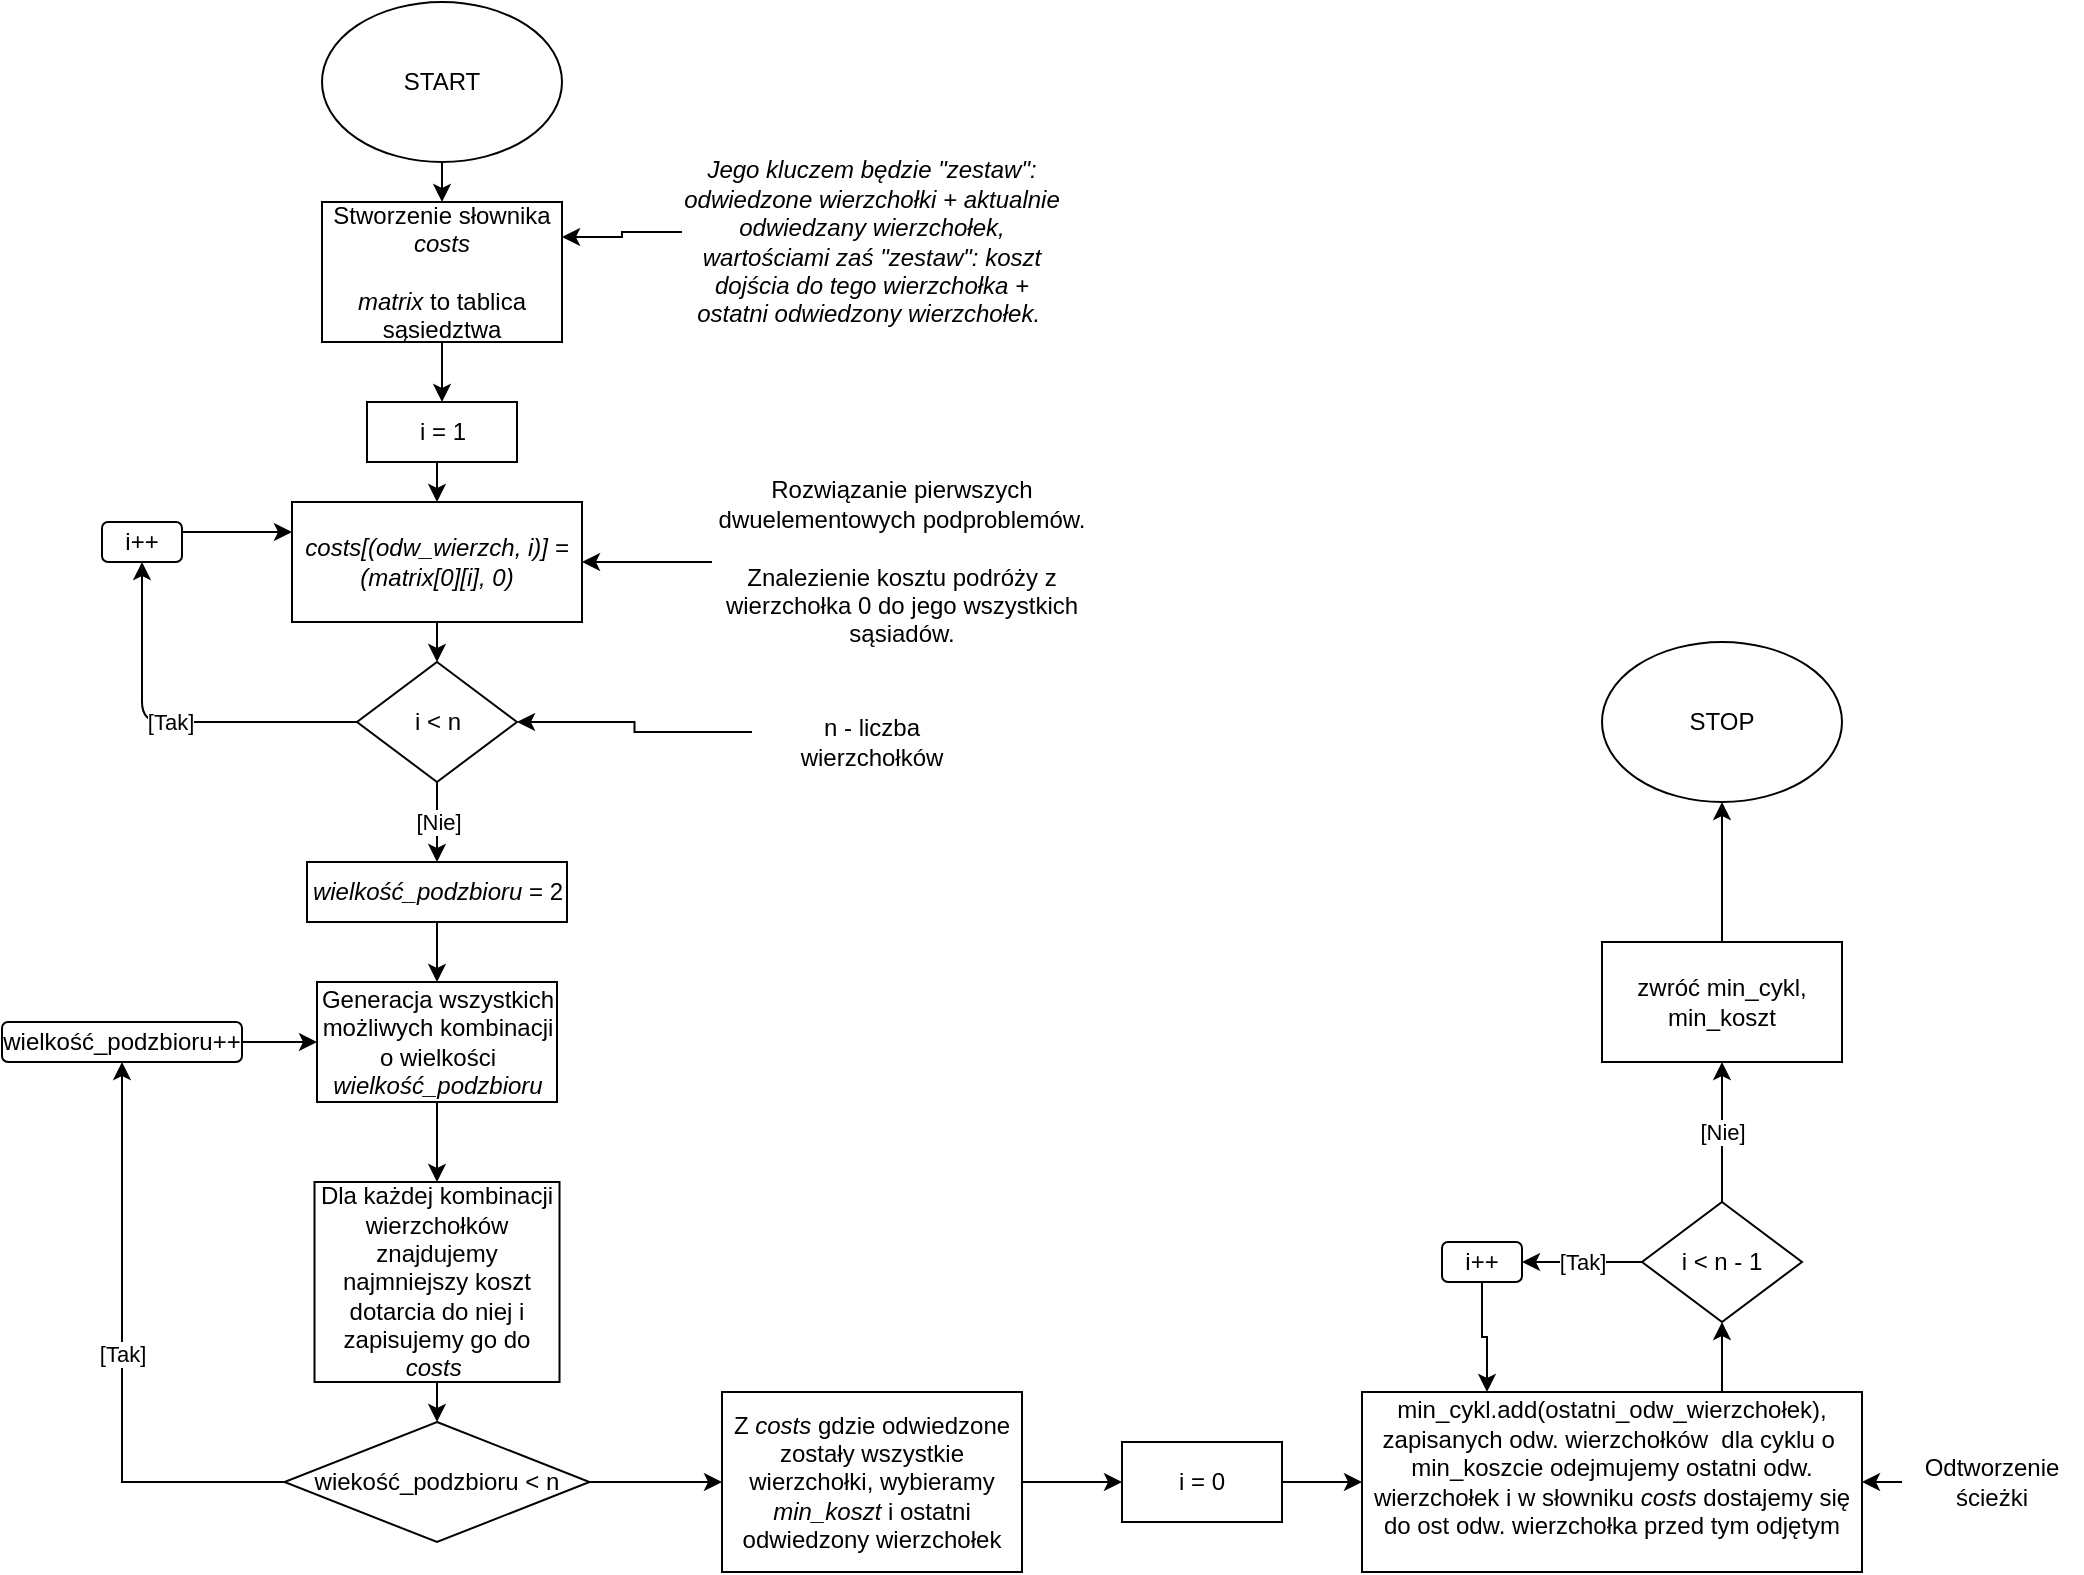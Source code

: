 <mxfile version="14.7.3" type="device"><diagram id="rjA_V-ZybO3e8d36XLGi" name="Page-1"><mxGraphModel dx="1021" dy="1056" grid="1" gridSize="10" guides="1" tooltips="1" connect="1" arrows="1" fold="1" page="1" pageScale="1" pageWidth="850" pageHeight="1100" math="0" shadow="0"><root><mxCell id="0"/><mxCell id="1" parent="0"/><mxCell id="R3tRxR6Lgm-se-8TlGIl-1" value="START" style="ellipse;whiteSpace=wrap;html=1;" vertex="1" parent="1"><mxGeometry x="300" y="50" width="120" height="80" as="geometry"/></mxCell><mxCell id="R3tRxR6Lgm-se-8TlGIl-12" style="edgeStyle=orthogonalEdgeStyle;rounded=0;orthogonalLoop=1;jettySize=auto;html=1;exitX=0.5;exitY=1;exitDx=0;exitDy=0;entryX=0.5;entryY=0;entryDx=0;entryDy=0;" edge="1" parent="1" source="R3tRxR6Lgm-se-8TlGIl-2" target="R3tRxR6Lgm-se-8TlGIl-4"><mxGeometry relative="1" as="geometry"/></mxCell><mxCell id="R3tRxR6Lgm-se-8TlGIl-2" value="Stworzenie słownika &lt;i&gt;costs&lt;br&gt;&lt;br&gt;matrix &lt;/i&gt;to tablica sąsiedztwa" style="rounded=0;whiteSpace=wrap;html=1;" vertex="1" parent="1"><mxGeometry x="300" y="150" width="120" height="70" as="geometry"/></mxCell><mxCell id="R3tRxR6Lgm-se-8TlGIl-57" style="edgeStyle=orthogonalEdgeStyle;rounded=0;orthogonalLoop=1;jettySize=auto;html=1;exitX=0;exitY=0.25;exitDx=0;exitDy=0;entryX=1;entryY=0.25;entryDx=0;entryDy=0;" edge="1" parent="1" source="R3tRxR6Lgm-se-8TlGIl-3" target="R3tRxR6Lgm-se-8TlGIl-2"><mxGeometry relative="1" as="geometry"/></mxCell><mxCell id="R3tRxR6Lgm-se-8TlGIl-3" value="&lt;div&gt;&lt;i&gt;Jego kluczem będzie &quot;zestaw&quot;: odwiedzone wierzchołki + aktualnie odwiedzany wierzchołek, wartościami zaś &quot;zestaw&quot;: koszt dojścia do tego wierzchołka + ostatni odwiedzony wierzchołek.&amp;nbsp;&lt;/i&gt;&lt;/div&gt;" style="text;html=1;strokeColor=none;fillColor=none;align=center;verticalAlign=middle;whiteSpace=wrap;rounded=0;" vertex="1" parent="1"><mxGeometry x="480" y="160" width="190" height="20" as="geometry"/></mxCell><mxCell id="R3tRxR6Lgm-se-8TlGIl-13" style="edgeStyle=orthogonalEdgeStyle;rounded=0;orthogonalLoop=1;jettySize=auto;html=1;exitX=0.5;exitY=1;exitDx=0;exitDy=0;entryX=0.5;entryY=0;entryDx=0;entryDy=0;" edge="1" parent="1" source="R3tRxR6Lgm-se-8TlGIl-4" target="R3tRxR6Lgm-se-8TlGIl-5"><mxGeometry relative="1" as="geometry"/></mxCell><mxCell id="R3tRxR6Lgm-se-8TlGIl-4" value="i = 1" style="rounded=0;whiteSpace=wrap;html=1;" vertex="1" parent="1"><mxGeometry x="322.5" y="250" width="75" height="30" as="geometry"/></mxCell><mxCell id="R3tRxR6Lgm-se-8TlGIl-14" style="edgeStyle=orthogonalEdgeStyle;rounded=0;orthogonalLoop=1;jettySize=auto;html=1;exitX=0.5;exitY=1;exitDx=0;exitDy=0;entryX=0.5;entryY=0;entryDx=0;entryDy=0;" edge="1" parent="1" source="R3tRxR6Lgm-se-8TlGIl-5" target="R3tRxR6Lgm-se-8TlGIl-7"><mxGeometry relative="1" as="geometry"/></mxCell><mxCell id="R3tRxR6Lgm-se-8TlGIl-5" value="&lt;i&gt;costs[(odw_wierzch, i)] = (matrix[0][i], 0)&lt;/i&gt;" style="rounded=0;whiteSpace=wrap;html=1;" vertex="1" parent="1"><mxGeometry x="285" y="300" width="145" height="60" as="geometry"/></mxCell><mxCell id="R3tRxR6Lgm-se-8TlGIl-58" style="edgeStyle=orthogonalEdgeStyle;rounded=0;orthogonalLoop=1;jettySize=auto;html=1;exitX=0;exitY=0.5;exitDx=0;exitDy=0;entryX=1;entryY=0.5;entryDx=0;entryDy=0;" edge="1" parent="1" source="R3tRxR6Lgm-se-8TlGIl-6" target="R3tRxR6Lgm-se-8TlGIl-5"><mxGeometry relative="1" as="geometry"/></mxCell><mxCell id="R3tRxR6Lgm-se-8TlGIl-6" value="&lt;div&gt;&lt;span&gt;Rozwiązanie pierwszych dwuelementowych podproblemów.&lt;/span&gt;&lt;/div&gt;&lt;div&gt;&lt;br&gt;&lt;/div&gt;&lt;div&gt;&lt;span&gt;Znalezienie kosztu podróży z wierzchołka 0 do jego wszystkich sąsiadów.&lt;/span&gt;&lt;/div&gt;" style="text;html=1;strokeColor=none;fillColor=none;align=center;verticalAlign=middle;whiteSpace=wrap;rounded=0;" vertex="1" parent="1"><mxGeometry x="495" y="320" width="190" height="20" as="geometry"/></mxCell><mxCell id="R3tRxR6Lgm-se-8TlGIl-19" value="[Nie]" style="edgeStyle=orthogonalEdgeStyle;rounded=0;orthogonalLoop=1;jettySize=auto;html=1;exitX=0.5;exitY=1;exitDx=0;exitDy=0;entryX=0.5;entryY=0;entryDx=0;entryDy=0;" edge="1" parent="1" source="R3tRxR6Lgm-se-8TlGIl-7" target="R3tRxR6Lgm-se-8TlGIl-15"><mxGeometry relative="1" as="geometry"/></mxCell><mxCell id="R3tRxR6Lgm-se-8TlGIl-7" value="i &amp;lt; n" style="rhombus;whiteSpace=wrap;html=1;" vertex="1" parent="1"><mxGeometry x="317.5" y="380" width="80" height="60" as="geometry"/></mxCell><mxCell id="R3tRxR6Lgm-se-8TlGIl-59" style="edgeStyle=orthogonalEdgeStyle;rounded=0;orthogonalLoop=1;jettySize=auto;html=1;exitX=0;exitY=0.25;exitDx=0;exitDy=0;entryX=1;entryY=0.5;entryDx=0;entryDy=0;" edge="1" parent="1" source="R3tRxR6Lgm-se-8TlGIl-9" target="R3tRxR6Lgm-se-8TlGIl-7"><mxGeometry relative="1" as="geometry"/></mxCell><mxCell id="R3tRxR6Lgm-se-8TlGIl-9" value="n - liczba wierzchołków" style="text;html=1;strokeColor=none;fillColor=none;align=center;verticalAlign=middle;whiteSpace=wrap;rounded=0;" vertex="1" parent="1"><mxGeometry x="515" y="410" width="120" height="20" as="geometry"/></mxCell><mxCell id="R3tRxR6Lgm-se-8TlGIl-10" value="[Tak]" style="endArrow=classic;html=1;exitX=0;exitY=0.5;exitDx=0;exitDy=0;entryX=0.5;entryY=1;entryDx=0;entryDy=0;" edge="1" parent="1" source="R3tRxR6Lgm-se-8TlGIl-7" target="R3tRxR6Lgm-se-8TlGIl-25"><mxGeometry width="50" height="50" relative="1" as="geometry"><mxPoint x="380" y="350" as="sourcePoint"/><mxPoint x="430" y="300" as="targetPoint"/><Array as="points"><mxPoint x="210" y="410"/></Array></mxGeometry></mxCell><mxCell id="R3tRxR6Lgm-se-8TlGIl-11" value="" style="endArrow=classic;html=1;exitX=0.5;exitY=1;exitDx=0;exitDy=0;" edge="1" parent="1" source="R3tRxR6Lgm-se-8TlGIl-1"><mxGeometry width="50" height="50" relative="1" as="geometry"><mxPoint x="380" y="350" as="sourcePoint"/><mxPoint x="360" y="150" as="targetPoint"/></mxGeometry></mxCell><mxCell id="R3tRxR6Lgm-se-8TlGIl-23" style="edgeStyle=orthogonalEdgeStyle;rounded=0;orthogonalLoop=1;jettySize=auto;html=1;exitX=0.5;exitY=1;exitDx=0;exitDy=0;" edge="1" parent="1" source="R3tRxR6Lgm-se-8TlGIl-15" target="R3tRxR6Lgm-se-8TlGIl-16"><mxGeometry relative="1" as="geometry"/></mxCell><mxCell id="R3tRxR6Lgm-se-8TlGIl-15" value="&lt;i&gt;wielkość_podzbioru&lt;/i&gt; = 2" style="rounded=0;whiteSpace=wrap;html=1;" vertex="1" parent="1"><mxGeometry x="292.5" y="480" width="130" height="30" as="geometry"/></mxCell><mxCell id="R3tRxR6Lgm-se-8TlGIl-35" style="edgeStyle=orthogonalEdgeStyle;rounded=0;orthogonalLoop=1;jettySize=auto;html=1;exitX=0.5;exitY=1;exitDx=0;exitDy=0;entryX=0.5;entryY=0;entryDx=0;entryDy=0;" edge="1" parent="1" source="R3tRxR6Lgm-se-8TlGIl-16" target="R3tRxR6Lgm-se-8TlGIl-17"><mxGeometry relative="1" as="geometry"/></mxCell><mxCell id="R3tRxR6Lgm-se-8TlGIl-16" value="Generacja wszystkich możliwych kombinacji o wielkości &lt;i&gt;wielkość_podzbioru&lt;/i&gt;" style="rounded=0;whiteSpace=wrap;html=1;" vertex="1" parent="1"><mxGeometry x="297.5" y="540" width="120" height="60" as="geometry"/></mxCell><mxCell id="R3tRxR6Lgm-se-8TlGIl-37" style="edgeStyle=orthogonalEdgeStyle;rounded=0;orthogonalLoop=1;jettySize=auto;html=1;exitX=0.5;exitY=1;exitDx=0;exitDy=0;entryX=0.5;entryY=0;entryDx=0;entryDy=0;" edge="1" parent="1" source="R3tRxR6Lgm-se-8TlGIl-17" target="R3tRxR6Lgm-se-8TlGIl-18"><mxGeometry relative="1" as="geometry"/></mxCell><mxCell id="R3tRxR6Lgm-se-8TlGIl-17" value="Dla każdej kombinacji wierzchołków znajdujemy najmniejszy koszt dotarcia do niej i zapisujemy go do &lt;i&gt;costs&amp;nbsp;&lt;/i&gt;" style="rounded=0;whiteSpace=wrap;html=1;" vertex="1" parent="1"><mxGeometry x="296.25" y="640" width="122.5" height="100" as="geometry"/></mxCell><mxCell id="R3tRxR6Lgm-se-8TlGIl-28" value="[Tak]" style="edgeStyle=orthogonalEdgeStyle;rounded=0;orthogonalLoop=1;jettySize=auto;html=1;exitX=0;exitY=0.5;exitDx=0;exitDy=0;entryX=0.5;entryY=1;entryDx=0;entryDy=0;" edge="1" parent="1" source="R3tRxR6Lgm-se-8TlGIl-18" target="R3tRxR6Lgm-se-8TlGIl-27"><mxGeometry relative="1" as="geometry"/></mxCell><mxCell id="R3tRxR6Lgm-se-8TlGIl-47" style="edgeStyle=orthogonalEdgeStyle;rounded=0;orthogonalLoop=1;jettySize=auto;html=1;exitX=1;exitY=0.5;exitDx=0;exitDy=0;entryX=0;entryY=0.5;entryDx=0;entryDy=0;" edge="1" parent="1" source="R3tRxR6Lgm-se-8TlGIl-18" target="R3tRxR6Lgm-se-8TlGIl-38"><mxGeometry relative="1" as="geometry"/></mxCell><mxCell id="R3tRxR6Lgm-se-8TlGIl-18" value="wiekość_podzbioru &amp;lt; n" style="rhombus;whiteSpace=wrap;html=1;" vertex="1" parent="1"><mxGeometry x="281.25" y="760" width="152.5" height="60" as="geometry"/></mxCell><mxCell id="R3tRxR6Lgm-se-8TlGIl-26" style="edgeStyle=orthogonalEdgeStyle;rounded=0;orthogonalLoop=1;jettySize=auto;html=1;exitX=1;exitY=0.25;exitDx=0;exitDy=0;entryX=0;entryY=0.25;entryDx=0;entryDy=0;" edge="1" parent="1" source="R3tRxR6Lgm-se-8TlGIl-25" target="R3tRxR6Lgm-se-8TlGIl-5"><mxGeometry relative="1" as="geometry"/></mxCell><mxCell id="R3tRxR6Lgm-se-8TlGIl-25" value="i++" style="rounded=1;whiteSpace=wrap;html=1;" vertex="1" parent="1"><mxGeometry x="190" y="310" width="40" height="20" as="geometry"/></mxCell><mxCell id="R3tRxR6Lgm-se-8TlGIl-33" style="edgeStyle=orthogonalEdgeStyle;rounded=0;orthogonalLoop=1;jettySize=auto;html=1;exitX=1;exitY=0.5;exitDx=0;exitDy=0;entryX=0;entryY=0.5;entryDx=0;entryDy=0;" edge="1" parent="1" source="R3tRxR6Lgm-se-8TlGIl-27" target="R3tRxR6Lgm-se-8TlGIl-16"><mxGeometry relative="1" as="geometry"/></mxCell><mxCell id="R3tRxR6Lgm-se-8TlGIl-27" value="wielkość_podzbioru++" style="rounded=1;whiteSpace=wrap;html=1;" vertex="1" parent="1"><mxGeometry x="140" y="560" width="120" height="20" as="geometry"/></mxCell><mxCell id="R3tRxR6Lgm-se-8TlGIl-48" style="edgeStyle=orthogonalEdgeStyle;rounded=0;orthogonalLoop=1;jettySize=auto;html=1;exitX=1;exitY=0.5;exitDx=0;exitDy=0;entryX=0;entryY=0.5;entryDx=0;entryDy=0;" edge="1" parent="1" source="R3tRxR6Lgm-se-8TlGIl-38" target="R3tRxR6Lgm-se-8TlGIl-39"><mxGeometry relative="1" as="geometry"/></mxCell><mxCell id="R3tRxR6Lgm-se-8TlGIl-38" value="Z &lt;i&gt;costs &lt;/i&gt;gdzie odwiedzone zostały wszystkie wierzchołki, wybieramy&lt;i&gt; min_koszt &lt;/i&gt;i ostatni odwiedzony wierzchołek" style="rounded=0;whiteSpace=wrap;html=1;" vertex="1" parent="1"><mxGeometry x="500" y="745" width="150" height="90" as="geometry"/></mxCell><mxCell id="R3tRxR6Lgm-se-8TlGIl-49" style="edgeStyle=orthogonalEdgeStyle;rounded=0;orthogonalLoop=1;jettySize=auto;html=1;exitX=1;exitY=0.5;exitDx=0;exitDy=0;entryX=0;entryY=0.5;entryDx=0;entryDy=0;" edge="1" parent="1" source="R3tRxR6Lgm-se-8TlGIl-39" target="R3tRxR6Lgm-se-8TlGIl-40"><mxGeometry relative="1" as="geometry"/></mxCell><mxCell id="R3tRxR6Lgm-se-8TlGIl-39" value="i = 0" style="rounded=0;whiteSpace=wrap;html=1;" vertex="1" parent="1"><mxGeometry x="700" y="770" width="80" height="40" as="geometry"/></mxCell><mxCell id="R3tRxR6Lgm-se-8TlGIl-44" style="edgeStyle=orthogonalEdgeStyle;rounded=0;orthogonalLoop=1;jettySize=auto;html=1;exitX=0.75;exitY=0;exitDx=0;exitDy=0;entryX=0.5;entryY=1;entryDx=0;entryDy=0;" edge="1" parent="1" source="R3tRxR6Lgm-se-8TlGIl-40" target="R3tRxR6Lgm-se-8TlGIl-41"><mxGeometry relative="1" as="geometry"/></mxCell><mxCell id="R3tRxR6Lgm-se-8TlGIl-40" value="&lt;div&gt;min_cykl.add(ostatni_odw_wierzchołek), zapisanych odw. wierzchołków&amp;nbsp; dla cyklu o&amp;nbsp; min_koszcie odejmujemy ostatni odw. wierzchołek i w słowniku &lt;i&gt;costs&lt;/i&gt; dostajemy się do ost odw. wierzchołka przed tym odjętym&lt;/div&gt;&lt;div&gt;&amp;nbsp;&lt;/div&gt;" style="rounded=0;whiteSpace=wrap;html=1;align=center;" vertex="1" parent="1"><mxGeometry x="820" y="745" width="250" height="90" as="geometry"/></mxCell><mxCell id="R3tRxR6Lgm-se-8TlGIl-45" value="[Tak]" style="edgeStyle=orthogonalEdgeStyle;rounded=0;orthogonalLoop=1;jettySize=auto;html=1;exitX=0;exitY=0.5;exitDx=0;exitDy=0;entryX=1;entryY=0.5;entryDx=0;entryDy=0;" edge="1" parent="1" source="R3tRxR6Lgm-se-8TlGIl-41" target="R3tRxR6Lgm-se-8TlGIl-42"><mxGeometry relative="1" as="geometry"><Array as="points"><mxPoint x="940" y="680"/><mxPoint x="940" y="680"/></Array></mxGeometry></mxCell><mxCell id="R3tRxR6Lgm-se-8TlGIl-52" value="[Nie]" style="edgeStyle=orthogonalEdgeStyle;rounded=0;orthogonalLoop=1;jettySize=auto;html=1;exitX=0.5;exitY=0;exitDx=0;exitDy=0;entryX=0.5;entryY=1;entryDx=0;entryDy=0;" edge="1" parent="1" source="R3tRxR6Lgm-se-8TlGIl-41" target="R3tRxR6Lgm-se-8TlGIl-51"><mxGeometry relative="1" as="geometry"/></mxCell><mxCell id="R3tRxR6Lgm-se-8TlGIl-41" value="i &amp;lt; n - 1" style="rhombus;whiteSpace=wrap;html=1;" vertex="1" parent="1"><mxGeometry x="960" y="650" width="80" height="60" as="geometry"/></mxCell><mxCell id="R3tRxR6Lgm-se-8TlGIl-46" style="edgeStyle=orthogonalEdgeStyle;rounded=0;orthogonalLoop=1;jettySize=auto;html=1;exitX=0.5;exitY=1;exitDx=0;exitDy=0;entryX=0.25;entryY=0;entryDx=0;entryDy=0;" edge="1" parent="1" source="R3tRxR6Lgm-se-8TlGIl-42" target="R3tRxR6Lgm-se-8TlGIl-40"><mxGeometry relative="1" as="geometry"/></mxCell><mxCell id="R3tRxR6Lgm-se-8TlGIl-42" value="i++" style="rounded=1;whiteSpace=wrap;html=1;" vertex="1" parent="1"><mxGeometry x="860" y="670" width="40" height="20" as="geometry"/></mxCell><mxCell id="R3tRxR6Lgm-se-8TlGIl-56" style="edgeStyle=orthogonalEdgeStyle;rounded=0;orthogonalLoop=1;jettySize=auto;html=1;exitX=0;exitY=0.5;exitDx=0;exitDy=0;entryX=1;entryY=0.5;entryDx=0;entryDy=0;" edge="1" parent="1" source="R3tRxR6Lgm-se-8TlGIl-50" target="R3tRxR6Lgm-se-8TlGIl-40"><mxGeometry relative="1" as="geometry"/></mxCell><mxCell id="R3tRxR6Lgm-se-8TlGIl-50" value="Odtworzenie ścieżki" style="text;html=1;strokeColor=none;fillColor=none;align=center;verticalAlign=middle;whiteSpace=wrap;rounded=0;" vertex="1" parent="1"><mxGeometry x="1090" y="780" width="90" height="20" as="geometry"/></mxCell><mxCell id="R3tRxR6Lgm-se-8TlGIl-54" style="edgeStyle=orthogonalEdgeStyle;rounded=0;orthogonalLoop=1;jettySize=auto;html=1;exitX=0.5;exitY=0;exitDx=0;exitDy=0;entryX=0.5;entryY=1;entryDx=0;entryDy=0;" edge="1" parent="1" source="R3tRxR6Lgm-se-8TlGIl-51" target="R3tRxR6Lgm-se-8TlGIl-53"><mxGeometry relative="1" as="geometry"/></mxCell><mxCell id="R3tRxR6Lgm-se-8TlGIl-51" value="zwróć min_cykl, min_koszt" style="rounded=0;whiteSpace=wrap;html=1;" vertex="1" parent="1"><mxGeometry x="940" y="520" width="120" height="60" as="geometry"/></mxCell><mxCell id="R3tRxR6Lgm-se-8TlGIl-53" value="STOP" style="ellipse;whiteSpace=wrap;html=1;" vertex="1" parent="1"><mxGeometry x="940" y="370" width="120" height="80" as="geometry"/></mxCell></root></mxGraphModel></diagram></mxfile>